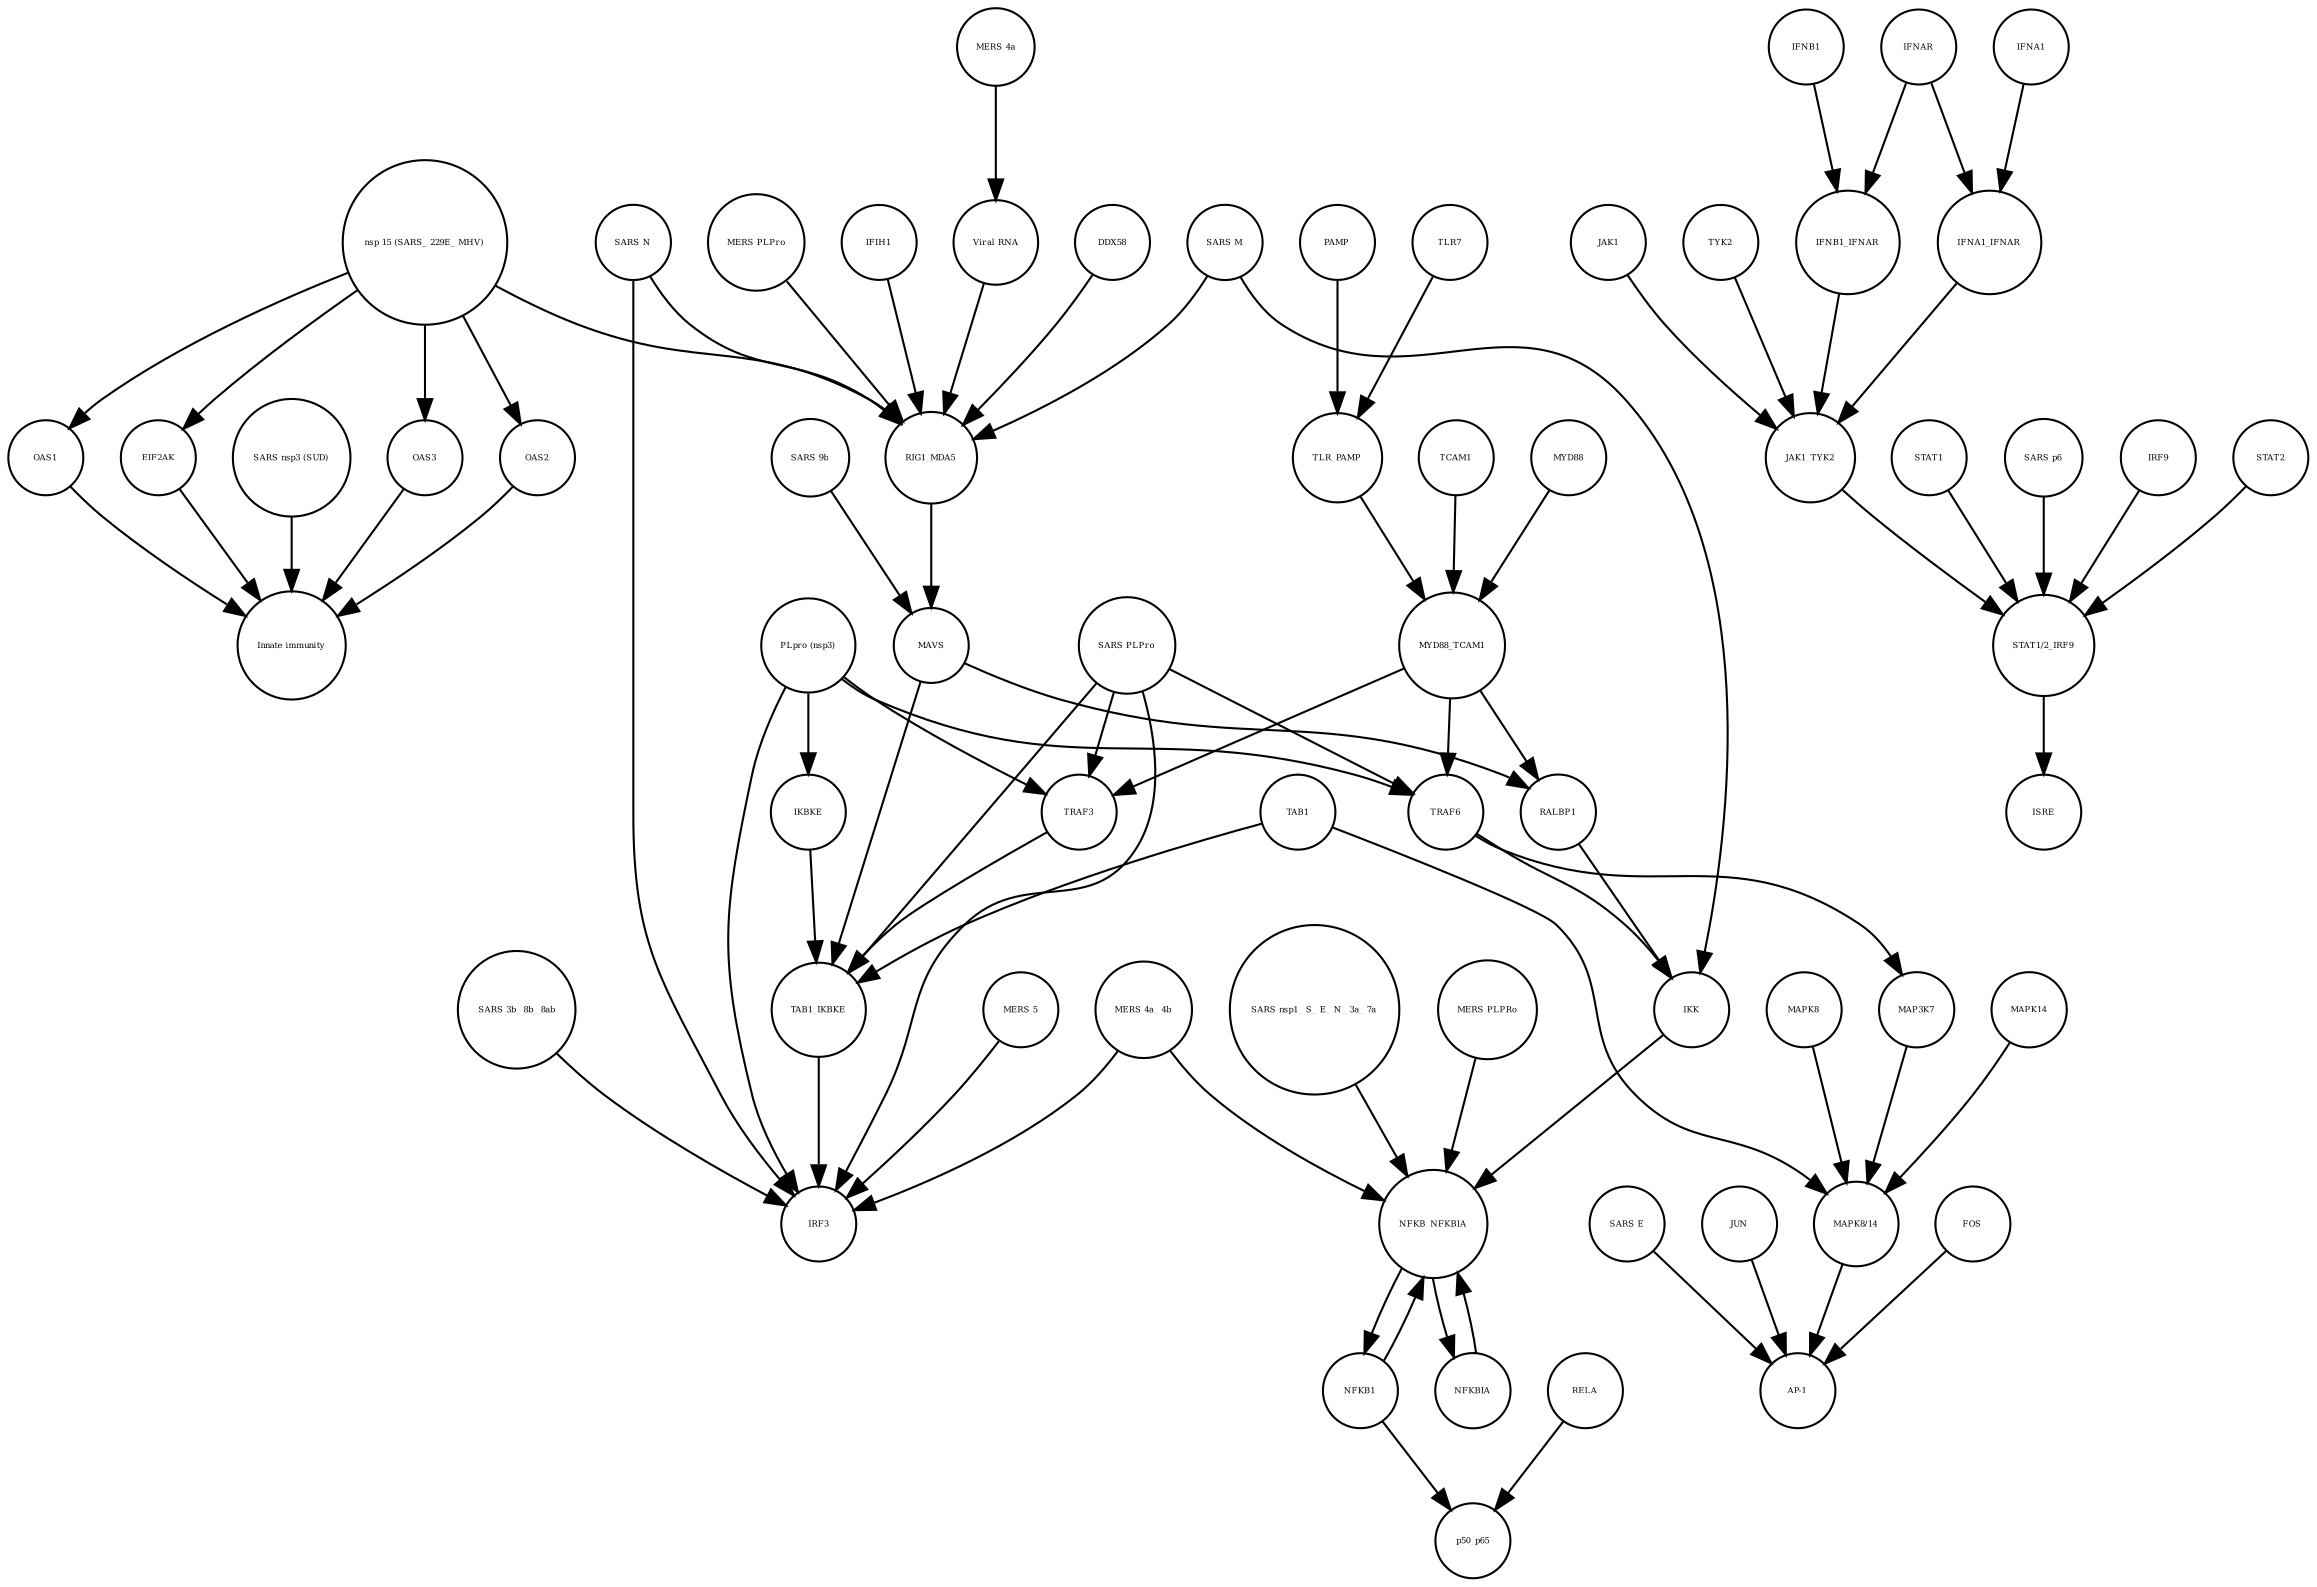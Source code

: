 strict digraph  {
OAS3 [annotation=urn_miriam_pubmed_31226023, bipartite=0, cls=macromolecule, fontsize=4, label=OAS3, shape=circle];
"Innate immunity" [annotation=urn_miriam_pubmed_31226023, bipartite=0, cls=phenotype, fontsize=4, label="Innate immunity", shape=circle];
OAS2 [annotation=urn_miriam_pubmed_31226023, bipartite=0, cls=macromolecule, fontsize=4, label=OAS2, shape=circle];
OAS1 [annotation=urn_miriam_pubmed_31226023, bipartite=0, cls=macromolecule, fontsize=4, label=OAS1, shape=circle];
EIF2AK [annotation=urn_miriam_pubmed_31226023, bipartite=0, cls=macromolecule, fontsize=4, label=EIF2AK, shape=circle];
"SARS nsp3 (SUD)" [annotation=urn_miriam_pubmed_31226023, bipartite=0, cls=macromolecule, fontsize=4, label="SARS nsp3 (SUD)", shape=circle];
JAK1 [annotation=urn_miriam_pubmed_31226023, bipartite=0, cls=macromolecule, fontsize=4, label=JAK1, shape=circle];
FOS [annotation="", bipartite=0, cls=macromolecule, fontsize=4, label=FOS, shape=circle];
STAT1 [annotation=urn_miriam_pubmed_31226023, bipartite=0, cls=macromolecule, fontsize=4, label=STAT1, shape=circle];
"MERS 4a_ 4b" [annotation="", bipartite=0, cls=macromolecule, fontsize=4, label="MERS 4a_ 4b", shape=circle];
NFKB_NFKBIA [annotation="", bipartite=0, cls=complex, fontsize=4, label=NFKB_NFKBIA, shape=circle];
"SARS p6" [annotation=urn_miriam_pubmed_31226023, bipartite=0, cls=macromolecule, fontsize=4, label="SARS p6", shape=circle];
IFIH1 [annotation="", bipartite=0, cls=macromolecule, fontsize=4, label=IFIH1, shape=circle];
IKBKE [annotation="", bipartite=0, cls=macromolecule, fontsize=4, label=IKBKE, shape=circle];
"SARS E" [annotation=urn_miriam_pubmed_31226023, bipartite=0, cls=macromolecule, fontsize=4, label="SARS E", shape=circle];
"SARS N" [annotation="", bipartite=0, cls=macromolecule, fontsize=4, label="SARS N", shape=circle];
TYK2 [annotation=urn_miriam_pubmed_31226023, bipartite=0, cls=macromolecule, fontsize=4, label=TYK2, shape=circle];
"PLpro (nsp3)" [annotation="", bipartite=0, cls=macromolecule, fontsize=4, label="PLpro (nsp3)", shape=circle];
RALBP1 [annotation="", bipartite=0, cls=macromolecule, fontsize=4, label=RALBP1, shape=circle];
MAVS [annotation="", bipartite=0, cls=macromolecule, fontsize=4, label=MAVS, shape=circle];
RIG1_MDA5 [annotation="", bipartite=0, cls=complex, fontsize=4, label=RIG1_MDA5, shape=circle];
IFNA1 [annotation="urn_miriam_pubmed_17911435|urn_miriam_pubmed_24362405", bipartite=0, cls=macromolecule, fontsize=4, label=IFNA1, shape=circle];
"AP-1" [annotation="", bipartite=0, cls=complex, fontsize=4, label="AP-1", shape=circle];
JAK1_TYK2 [annotation=urn_miriam_pubmed_31226023, bipartite=0, cls=complex, fontsize=4, label=JAK1_TYK2, shape=circle];
"SARS 9b" [annotation=urn_miriam_pubmed_31226023, bipartite=0, cls=macromolecule, fontsize=4, label="SARS 9b", shape=circle];
TRAF3 [annotation="", bipartite=0, cls=macromolecule, fontsize=4, label=TRAF3, shape=circle];
IFNB1_IFNAR [annotation=urn_miriam_pubmed_31226023, bipartite=0, cls=complex, fontsize=4, label=IFNB1_IFNAR, shape=circle];
IFNA1_IFNAR [annotation=urn_miriam_pubmed_31226023, bipartite=0, cls=complex, fontsize=4, label=IFNA1_IFNAR, shape=circle];
MAP3K7 [annotation="", bipartite=0, cls=macromolecule, fontsize=4, label=MAP3K7, shape=circle];
NFKB1 [annotation="", bipartite=0, cls=macromolecule, fontsize=4, label=NFKB1, shape=circle];
"SARS nsp1_ S_ E_ N_ 3a_ 7a" [annotation=urn_miriam_pubmed_31226023, bipartite=0, cls=macromolecule, fontsize=4, label="SARS nsp1_ S_ E_ N_ 3a_ 7a", shape=circle];
"Viral RNA" [annotation="", bipartite=0, cls="simple chemical", fontsize=4, label="Viral RNA", shape=circle];
TAB1_IKBKE [annotation="", bipartite=0, cls=complex, fontsize=4, label=TAB1_IKBKE, shape=circle];
NFKBIA [annotation="", bipartite=0, cls=macromolecule, fontsize=4, label=NFKBIA, shape=circle];
MYD88_TCAM1 [annotation="", bipartite=0, cls=complex, fontsize=4, label=MYD88_TCAM1, shape=circle];
TLR_PAMP [annotation="", bipartite=0, cls=complex, fontsize=4, label=TLR_PAMP, shape=circle];
MAPK14 [annotation="", bipartite=0, cls=macromolecule, fontsize=4, label=MAPK14, shape=circle];
IRF3 [annotation="", bipartite=0, cls=macromolecule, fontsize=4, label=IRF3, shape=circle];
"MAPK8/14" [annotation="", bipartite=0, cls=complex, fontsize=4, label="MAPK8/14", shape=circle];
TLR7 [annotation="", bipartite=0, cls=macromolecule, fontsize=4, label=TLR7, shape=circle];
TCAM1 [annotation="", bipartite=0, cls=macromolecule, fontsize=4, label=TCAM1, shape=circle];
IRF9 [annotation=urn_miriam_pubmed_31226023, bipartite=0, cls=macromolecule, fontsize=4, label=IRF9, shape=circle];
MYD88 [annotation=urn_miriam_pubmed_31226023, bipartite=0, cls=macromolecule, fontsize=4, label=MYD88, shape=circle];
"STAT1/2_IRF9" [annotation=urn_miriam_pubmed_31226023, bipartite=0, cls=complex, fontsize=4, label="STAT1/2_IRF9", shape=circle];
"nsp 15 (SARS_ 229E_ MHV)" [annotation=urn_miriam_pubmed_31226023, bipartite=0, cls=macromolecule, fontsize=4, label="nsp 15 (SARS_ 229E_ MHV)", shape=circle];
TRAF6 [annotation="", bipartite=0, cls=macromolecule, fontsize=4, label=TRAF6, shape=circle];
"MERS 5" [annotation="", bipartite=0, cls=macromolecule, fontsize=4, label="MERS 5", shape=circle];
JUN [annotation="", bipartite=0, cls=macromolecule, fontsize=4, label=JUN, shape=circle];
"SARS 3b_ 8b_ 8ab" [annotation=urn_miriam_pubmed_31226023, bipartite=0, cls=macromolecule, fontsize=4, label="SARS 3b_ 8b_ 8ab", shape=circle];
TAB1 [annotation="", bipartite=0, cls=macromolecule, fontsize=4, label=TAB1, shape=circle];
"MERS PLPRo" [annotation="", bipartite=0, cls=macromolecule, fontsize=4, label="MERS PLPRo", shape=circle];
IFNAR [annotation=urn_miriam_pubmed_31226023, bipartite=0, cls=complex, fontsize=4, label=IFNAR, shape=circle];
STAT2 [annotation=urn_miriam_pubmed_31226023, bipartite=0, cls=macromolecule, fontsize=4, label=STAT2, shape=circle];
"SARS M" [annotation=urn_miriam_pubmed_31226023, bipartite=0, cls=macromolecule, fontsize=4, label="SARS M", shape=circle];
DDX58 [annotation="", bipartite=0, cls=macromolecule, fontsize=4, label=DDX58, shape=circle];
"MERS 4a" [annotation="", bipartite=0, cls=macromolecule, fontsize=4, label="MERS 4a", shape=circle];
"SARS PLPro" [annotation=urn_miriam_pubmed_31226023, bipartite=0, cls=macromolecule, fontsize=4, label="SARS PLPro", shape=circle];
ISRE [annotation=urn_miriam_pubmed_31226023, bipartite=0, cls=complex, fontsize=4, label=ISRE, shape=circle];
IFNB1 [annotation=urn_miriam_pubmed_24362405, bipartite=0, cls=macromolecule, fontsize=4, label=IFNB1, shape=circle];
"MERS PLPro" [annotation="", bipartite=0, cls=macromolecule, fontsize=4, label="MERS PLPro", shape=circle];
RELA [annotation="", bipartite=0, cls=macromolecule, fontsize=4, label=RELA, shape=circle];
IKK [annotation="", bipartite=0, cls=complex, fontsize=4, label=IKK, shape=circle];
PAMP [annotation="", bipartite=0, cls="simple chemical", fontsize=4, label=PAMP, shape=circle];
p50_p65 [annotation="", bipartite=0, cls=complex, fontsize=4, label=p50_p65, shape=circle];
MAPK8 [annotation="", bipartite=0, cls=macromolecule, fontsize=4, label=MAPK8, shape=circle];
OAS3 -> "Innate immunity"  [annotation="", interaction_type=stimulation];
OAS2 -> "Innate immunity"  [annotation="", interaction_type=stimulation];
OAS1 -> "Innate immunity"  [annotation="", interaction_type=stimulation];
EIF2AK -> "Innate immunity"  [annotation="", interaction_type=stimulation];
"SARS nsp3 (SUD)" -> "Innate immunity"  [annotation="", interaction_type=inhibition];
JAK1 -> JAK1_TYK2  [annotation="", interaction_type=production];
FOS -> "AP-1"  [annotation="", interaction_type=production];
STAT1 -> "STAT1/2_IRF9"  [annotation="", interaction_type=production];
"MERS 4a_ 4b" -> NFKB_NFKBIA  [annotation="", interaction_type=inhibition];
"MERS 4a_ 4b" -> IRF3  [annotation="", interaction_type=inhibition];
NFKB_NFKBIA -> NFKB1  [annotation="", interaction_type=production];
NFKB_NFKBIA -> NFKBIA  [annotation="", interaction_type=production];
"SARS p6" -> "STAT1/2_IRF9"  [annotation=urn_miriam_pubmed_31226023, interaction_type=inhibition];
IFIH1 -> RIG1_MDA5  [annotation="", interaction_type=production];
IKBKE -> TAB1_IKBKE  [annotation="", interaction_type=production];
"SARS E" -> "AP-1"  [annotation="", interaction_type=catalysis];
"SARS N" -> RIG1_MDA5  [annotation="", interaction_type=inhibition];
"SARS N" -> IRF3  [annotation="", interaction_type=inhibition];
TYK2 -> JAK1_TYK2  [annotation="", interaction_type=production];
"PLpro (nsp3)" -> TRAF6  [annotation=urn_miriam_pubmed_31226023, interaction_type=inhibition];
"PLpro (nsp3)" -> TRAF3  [annotation="", interaction_type=inhibition];
"PLpro (nsp3)" -> IKBKE  [annotation="", interaction_type=inhibition];
"PLpro (nsp3)" -> IRF3  [annotation="", interaction_type=inhibition];
RALBP1 -> IKK  [annotation="", interaction_type=catalysis];
MAVS -> TAB1_IKBKE  [annotation="", interaction_type=catalysis];
MAVS -> RALBP1  [annotation="", interaction_type=catalysis];
RIG1_MDA5 -> MAVS  [annotation="", interaction_type=catalysis];
IFNA1 -> IFNA1_IFNAR  [annotation="", interaction_type=production];
JAK1_TYK2 -> "STAT1/2_IRF9"  [annotation=urn_miriam_pubmed_31226023, interaction_type=catalysis];
"SARS 9b" -> MAVS  [annotation="", interaction_type=inhibition];
TRAF3 -> TAB1_IKBKE  [annotation="", interaction_type=catalysis];
IFNB1_IFNAR -> JAK1_TYK2  [annotation=urn_miriam_pubmed_31226023, interaction_type=catalysis];
IFNA1_IFNAR -> JAK1_TYK2  [annotation=urn_miriam_pubmed_31226023, interaction_type=catalysis];
MAP3K7 -> "MAPK8/14"  [annotation="", interaction_type=catalysis];
NFKB1 -> NFKB_NFKBIA  [annotation="", interaction_type=production];
NFKB1 -> p50_p65  [annotation="", interaction_type=production];
"SARS nsp1_ S_ E_ N_ 3a_ 7a" -> NFKB_NFKBIA  [annotation="", interaction_type=catalysis];
"Viral RNA" -> RIG1_MDA5  [annotation="", interaction_type=catalysis];
TAB1_IKBKE -> IRF3  [annotation="", interaction_type=catalysis];
NFKBIA -> NFKB_NFKBIA  [annotation="", interaction_type=production];
MYD88_TCAM1 -> TRAF6  [annotation=urn_miriam_pubmed_31226023, interaction_type=catalysis];
MYD88_TCAM1 -> TRAF3  [annotation="", interaction_type=catalysis];
MYD88_TCAM1 -> RALBP1  [annotation="", interaction_type=catalysis];
TLR_PAMP -> MYD88_TCAM1  [annotation="", interaction_type=catalysis];
MAPK14 -> "MAPK8/14"  [annotation="", interaction_type=production];
"MAPK8/14" -> "AP-1"  [annotation="", interaction_type=catalysis];
TLR7 -> TLR_PAMP  [annotation="", interaction_type=production];
TCAM1 -> MYD88_TCAM1  [annotation="", interaction_type=production];
IRF9 -> "STAT1/2_IRF9"  [annotation="", interaction_type=production];
MYD88 -> MYD88_TCAM1  [annotation="", interaction_type=production];
"STAT1/2_IRF9" -> ISRE  [annotation="", interaction_type=production];
"nsp 15 (SARS_ 229E_ MHV)" -> RIG1_MDA5  [annotation="", interaction_type=inhibition];
"nsp 15 (SARS_ 229E_ MHV)" -> OAS2  [annotation="", interaction_type=inhibition];
"nsp 15 (SARS_ 229E_ MHV)" -> OAS1  [annotation="", interaction_type=inhibition];
"nsp 15 (SARS_ 229E_ MHV)" -> EIF2AK  [annotation="", interaction_type=inhibition];
"nsp 15 (SARS_ 229E_ MHV)" -> OAS3  [annotation="", interaction_type=inhibition];
TRAF6 -> IKK  [annotation="", interaction_type=catalysis];
TRAF6 -> MAP3K7  [annotation="", interaction_type=catalysis];
"MERS 5" -> IRF3  [annotation="", interaction_type=inhibition];
JUN -> "AP-1"  [annotation="", interaction_type=production];
"SARS 3b_ 8b_ 8ab" -> IRF3  [annotation="", interaction_type=inhibition];
TAB1 -> "MAPK8/14"  [annotation="", interaction_type=catalysis];
TAB1 -> TAB1_IKBKE  [annotation="", interaction_type=production];
"MERS PLPRo" -> NFKB_NFKBIA  [annotation="", interaction_type=inhibition];
IFNAR -> IFNB1_IFNAR  [annotation="", interaction_type=production];
IFNAR -> IFNA1_IFNAR  [annotation="", interaction_type=production];
STAT2 -> "STAT1/2_IRF9"  [annotation="", interaction_type=production];
"SARS M" -> RIG1_MDA5  [annotation="", interaction_type=inhibition];
"SARS M" -> IKK  [annotation="", interaction_type=inhibition];
DDX58 -> RIG1_MDA5  [annotation="", interaction_type=production];
"MERS 4a" -> "Viral RNA"  [annotation="", interaction_type=inhibition];
"SARS PLPro" -> TRAF6  [annotation=urn_miriam_pubmed_31226023, interaction_type=inhibition];
"SARS PLPro" -> TAB1_IKBKE  [annotation="", interaction_type=inhibition];
"SARS PLPro" -> TRAF3  [annotation="", interaction_type=inhibition];
"SARS PLPro" -> IRF3  [annotation="", interaction_type=inhibition];
IFNB1 -> IFNB1_IFNAR  [annotation="", interaction_type=production];
"MERS PLPro" -> RIG1_MDA5  [annotation="", interaction_type=inhibition];
RELA -> p50_p65  [annotation="", interaction_type=production];
IKK -> NFKB_NFKBIA  [annotation="", interaction_type=inhibition];
PAMP -> TLR_PAMP  [annotation="", interaction_type=production];
MAPK8 -> "MAPK8/14"  [annotation="", interaction_type=production];
}
